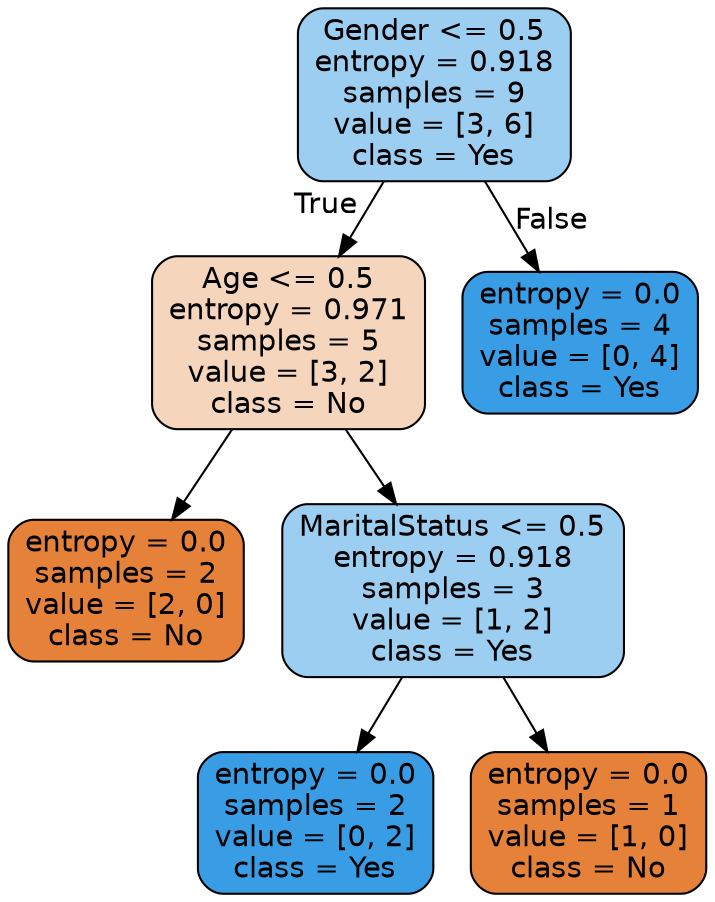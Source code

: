 digraph Tree {
node [shape=box, style="filled, rounded", color="black", fontname=helvetica] ;
edge [fontname=helvetica] ;
0 [label="Gender <= 0.5\nentropy = 0.918\nsamples = 9\nvalue = [3, 6]\nclass = Yes", fillcolor="#399de57f"] ;
1 [label="Age <= 0.5\nentropy = 0.971\nsamples = 5\nvalue = [3, 2]\nclass = No", fillcolor="#e5813955"] ;
0 -> 1 [labeldistance=2.5, labelangle=45, headlabel="True"] ;
2 [label="entropy = 0.0\nsamples = 2\nvalue = [2, 0]\nclass = No", fillcolor="#e58139ff"] ;
1 -> 2 ;
3 [label="MaritalStatus <= 0.5\nentropy = 0.918\nsamples = 3\nvalue = [1, 2]\nclass = Yes", fillcolor="#399de57f"] ;
1 -> 3 ;
4 [label="entropy = 0.0\nsamples = 2\nvalue = [0, 2]\nclass = Yes", fillcolor="#399de5ff"] ;
3 -> 4 ;
5 [label="entropy = 0.0\nsamples = 1\nvalue = [1, 0]\nclass = No", fillcolor="#e58139ff"] ;
3 -> 5 ;
6 [label="entropy = 0.0\nsamples = 4\nvalue = [0, 4]\nclass = Yes", fillcolor="#399de5ff"] ;
0 -> 6 [labeldistance=2.5, labelangle=-45, headlabel="False"] ;
}